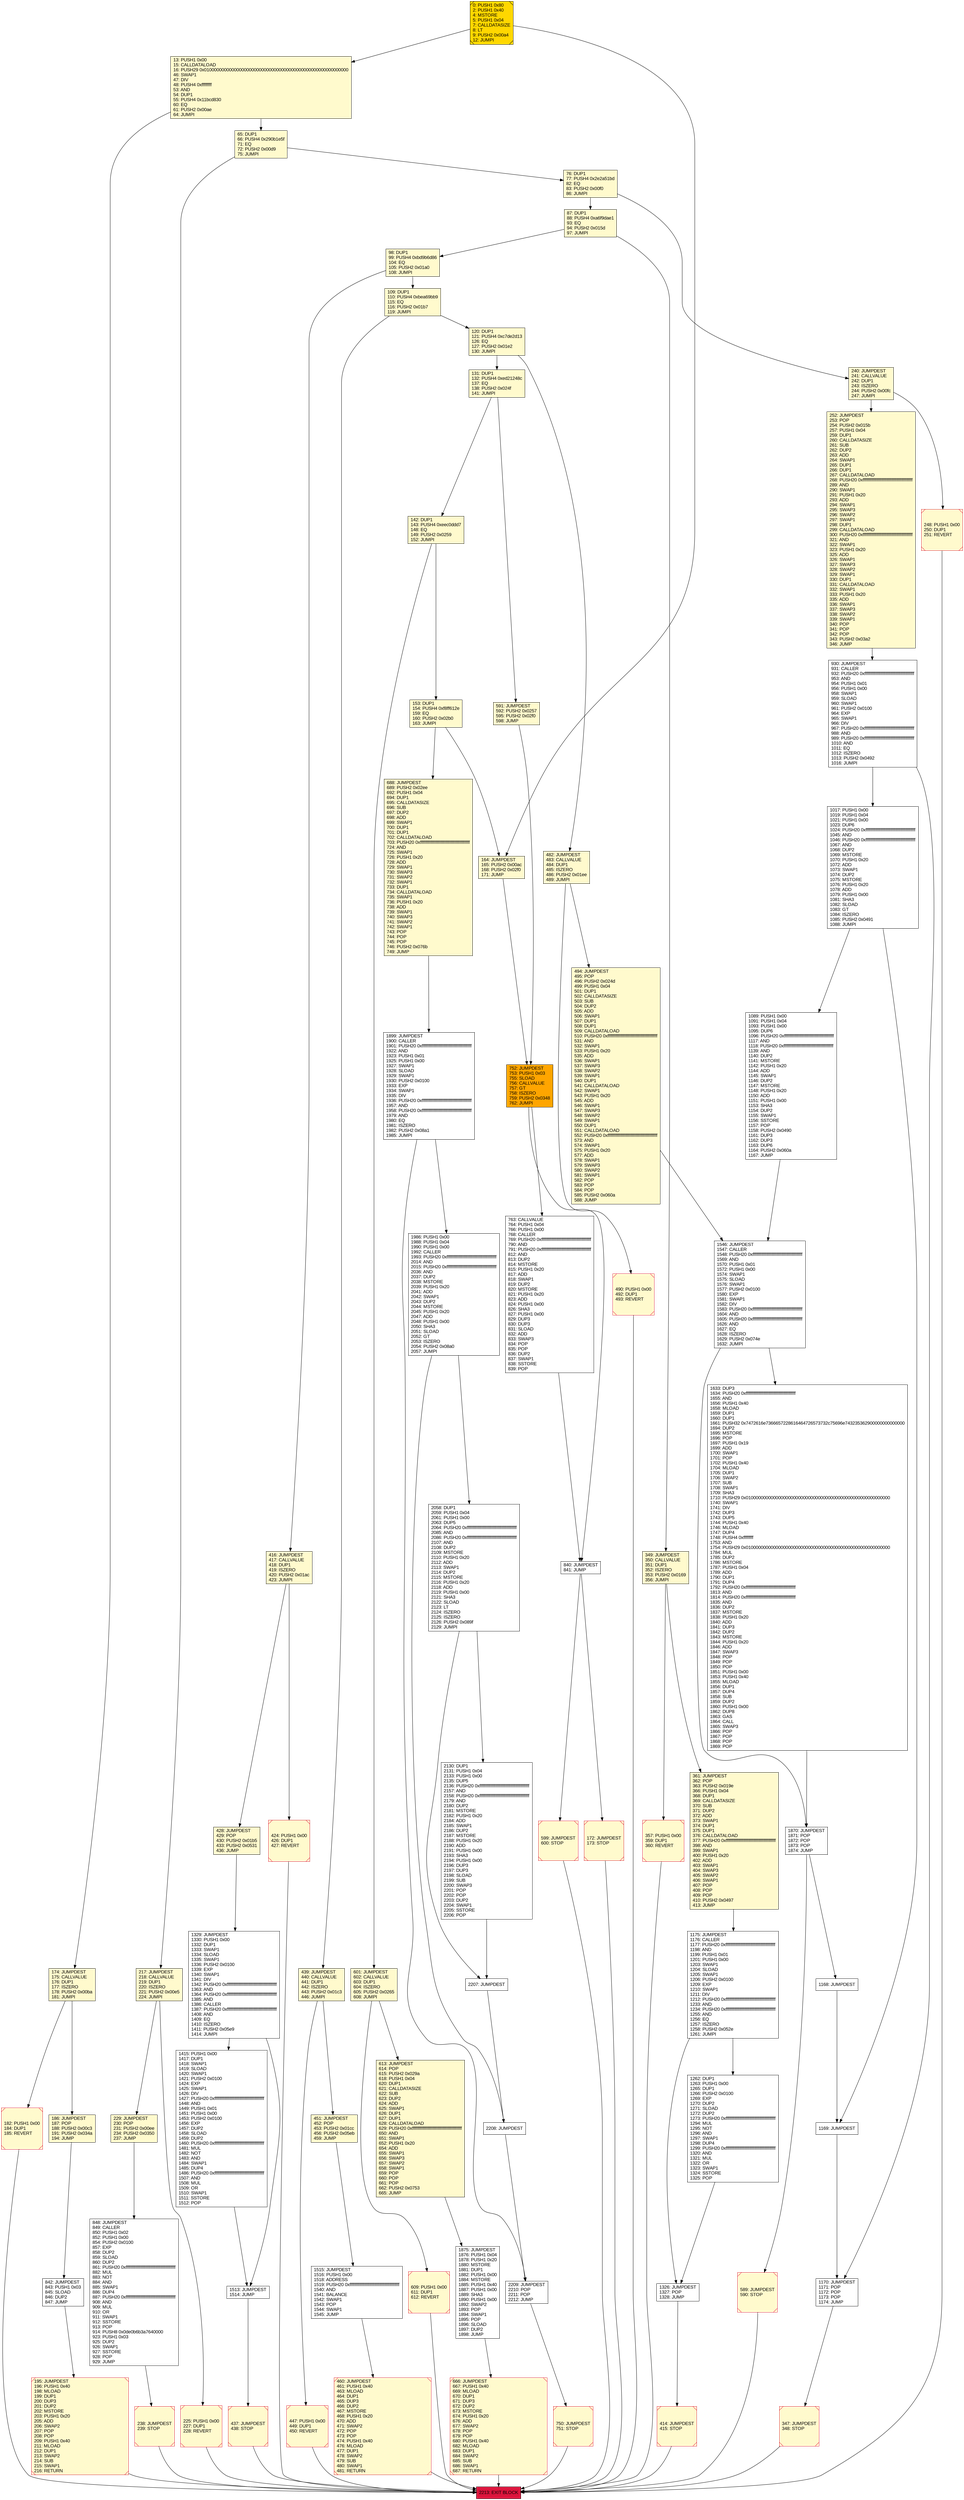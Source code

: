 digraph G {
bgcolor=transparent rankdir=UD;
node [shape=box style=filled color=black fillcolor=white fontname=arial fontcolor=black];
591 [label="591: JUMPDEST\l592: PUSH2 0x0257\l595: PUSH2 0x02f0\l598: JUMP\l" fillcolor=lemonchiffon ];
1633 [label="1633: DUP3\l1634: PUSH20 0xffffffffffffffffffffffffffffffffffffffff\l1655: AND\l1656: PUSH1 0x40\l1658: MLOAD\l1659: DUP1\l1660: DUP1\l1661: PUSH32 0x7472616e7366657228616464726573732c75696e743235362900000000000000\l1694: DUP2\l1695: MSTORE\l1696: POP\l1697: PUSH1 0x19\l1699: ADD\l1700: SWAP1\l1701: POP\l1702: PUSH1 0x40\l1704: MLOAD\l1705: DUP1\l1706: SWAP2\l1707: SUB\l1708: SWAP1\l1709: SHA3\l1710: PUSH29 0x0100000000000000000000000000000000000000000000000000000000\l1740: SWAP1\l1741: DIV\l1742: DUP3\l1743: DUP5\l1744: PUSH1 0x40\l1746: MLOAD\l1747: DUP4\l1748: PUSH4 0xffffffff\l1753: AND\l1754: PUSH29 0x0100000000000000000000000000000000000000000000000000000000\l1784: MUL\l1785: DUP2\l1786: MSTORE\l1787: PUSH1 0x04\l1789: ADD\l1790: DUP1\l1791: DUP4\l1792: PUSH20 0xffffffffffffffffffffffffffffffffffffffff\l1813: AND\l1814: PUSH20 0xffffffffffffffffffffffffffffffffffffffff\l1835: AND\l1836: DUP2\l1837: MSTORE\l1838: PUSH1 0x20\l1840: ADD\l1841: DUP3\l1842: DUP2\l1843: MSTORE\l1844: PUSH1 0x20\l1846: ADD\l1847: SWAP3\l1848: POP\l1849: POP\l1850: POP\l1851: PUSH1 0x00\l1853: PUSH1 0x40\l1855: MLOAD\l1856: DUP1\l1857: DUP4\l1858: SUB\l1859: DUP2\l1860: PUSH1 0x00\l1862: DUP8\l1863: GAS\l1864: CALL\l1865: SWAP3\l1866: POP\l1867: POP\l1868: POP\l1869: POP\l" ];
763 [label="763: CALLVALUE\l764: PUSH1 0x04\l766: PUSH1 0x00\l768: CALLER\l769: PUSH20 0xffffffffffffffffffffffffffffffffffffffff\l790: AND\l791: PUSH20 0xffffffffffffffffffffffffffffffffffffffff\l812: AND\l813: DUP2\l814: MSTORE\l815: PUSH1 0x20\l817: ADD\l818: SWAP1\l819: DUP2\l820: MSTORE\l821: PUSH1 0x20\l823: ADD\l824: PUSH1 0x00\l826: SHA3\l827: PUSH1 0x00\l829: DUP3\l830: DUP3\l831: SLOAD\l832: ADD\l833: SWAP3\l834: POP\l835: POP\l836: DUP2\l837: SWAP1\l838: SSTORE\l839: POP\l" ];
424 [label="424: PUSH1 0x00\l426: DUP1\l427: REVERT\l" fillcolor=lemonchiffon shape=Msquare color=crimson ];
1875 [label="1875: JUMPDEST\l1876: PUSH1 0x04\l1878: PUSH1 0x20\l1880: MSTORE\l1881: DUP1\l1882: PUSH1 0x00\l1884: MSTORE\l1885: PUSH1 0x40\l1887: PUSH1 0x00\l1889: SHA3\l1890: PUSH1 0x00\l1892: SWAP2\l1893: POP\l1894: SWAP1\l1895: POP\l1896: SLOAD\l1897: DUP2\l1898: JUMP\l" ];
1326 [label="1326: JUMPDEST\l1327: POP\l1328: JUMP\l" ];
13 [label="13: PUSH1 0x00\l15: CALLDATALOAD\l16: PUSH29 0x0100000000000000000000000000000000000000000000000000000000\l46: SWAP1\l47: DIV\l48: PUSH4 0xffffffff\l53: AND\l54: DUP1\l55: PUSH4 0x11bcd830\l60: EQ\l61: PUSH2 0x00ae\l64: JUMPI\l" fillcolor=lemonchiffon ];
414 [label="414: JUMPDEST\l415: STOP\l" fillcolor=lemonchiffon shape=Msquare color=crimson ];
613 [label="613: JUMPDEST\l614: POP\l615: PUSH2 0x029a\l618: PUSH1 0x04\l620: DUP1\l621: CALLDATASIZE\l622: SUB\l623: DUP2\l624: ADD\l625: SWAP1\l626: DUP1\l627: DUP1\l628: CALLDATALOAD\l629: PUSH20 0xffffffffffffffffffffffffffffffffffffffff\l650: AND\l651: SWAP1\l652: PUSH1 0x20\l654: ADD\l655: SWAP1\l656: SWAP3\l657: SWAP2\l658: SWAP1\l659: POP\l660: POP\l661: POP\l662: PUSH2 0x0753\l665: JUMP\l" fillcolor=lemonchiffon ];
1089 [label="1089: PUSH1 0x00\l1091: PUSH1 0x04\l1093: PUSH1 0x00\l1095: DUP6\l1096: PUSH20 0xffffffffffffffffffffffffffffffffffffffff\l1117: AND\l1118: PUSH20 0xffffffffffffffffffffffffffffffffffffffff\l1139: AND\l1140: DUP2\l1141: MSTORE\l1142: PUSH1 0x20\l1144: ADD\l1145: SWAP1\l1146: DUP2\l1147: MSTORE\l1148: PUSH1 0x20\l1150: ADD\l1151: PUSH1 0x00\l1153: SHA3\l1154: DUP2\l1155: SWAP1\l1156: SSTORE\l1157: POP\l1158: PUSH2 0x0490\l1161: DUP3\l1162: DUP3\l1163: DUP6\l1164: PUSH2 0x060a\l1167: JUMP\l" ];
217 [label="217: JUMPDEST\l218: CALLVALUE\l219: DUP1\l220: ISZERO\l221: PUSH2 0x00e5\l224: JUMPI\l" fillcolor=lemonchiffon ];
1899 [label="1899: JUMPDEST\l1900: CALLER\l1901: PUSH20 0xffffffffffffffffffffffffffffffffffffffff\l1922: AND\l1923: PUSH1 0x01\l1925: PUSH1 0x00\l1927: SWAP1\l1928: SLOAD\l1929: SWAP1\l1930: PUSH2 0x0100\l1933: EXP\l1934: SWAP1\l1935: DIV\l1936: PUSH20 0xffffffffffffffffffffffffffffffffffffffff\l1957: AND\l1958: PUSH20 0xffffffffffffffffffffffffffffffffffffffff\l1979: AND\l1980: EQ\l1981: ISZERO\l1982: PUSH2 0x08a1\l1985: JUMPI\l" ];
65 [label="65: DUP1\l66: PUSH4 0x290b1e5f\l71: EQ\l72: PUSH2 0x00d9\l75: JUMPI\l" fillcolor=lemonchiffon ];
240 [label="240: JUMPDEST\l241: CALLVALUE\l242: DUP1\l243: ISZERO\l244: PUSH2 0x00fc\l247: JUMPI\l" fillcolor=lemonchiffon ];
182 [label="182: PUSH1 0x00\l184: DUP1\l185: REVERT\l" fillcolor=lemonchiffon shape=Msquare color=crimson ];
447 [label="447: PUSH1 0x00\l449: DUP1\l450: REVERT\l" fillcolor=lemonchiffon shape=Msquare color=crimson ];
494 [label="494: JUMPDEST\l495: POP\l496: PUSH2 0x024d\l499: PUSH1 0x04\l501: DUP1\l502: CALLDATASIZE\l503: SUB\l504: DUP2\l505: ADD\l506: SWAP1\l507: DUP1\l508: DUP1\l509: CALLDATALOAD\l510: PUSH20 0xffffffffffffffffffffffffffffffffffffffff\l531: AND\l532: SWAP1\l533: PUSH1 0x20\l535: ADD\l536: SWAP1\l537: SWAP3\l538: SWAP2\l539: SWAP1\l540: DUP1\l541: CALLDATALOAD\l542: SWAP1\l543: PUSH1 0x20\l545: ADD\l546: SWAP1\l547: SWAP3\l548: SWAP2\l549: SWAP1\l550: DUP1\l551: CALLDATALOAD\l552: PUSH20 0xffffffffffffffffffffffffffffffffffffffff\l573: AND\l574: SWAP1\l575: PUSH1 0x20\l577: ADD\l578: SWAP1\l579: SWAP3\l580: SWAP2\l581: SWAP1\l582: POP\l583: POP\l584: POP\l585: PUSH2 0x060a\l588: JUMP\l" fillcolor=lemonchiffon ];
439 [label="439: JUMPDEST\l440: CALLVALUE\l441: DUP1\l442: ISZERO\l443: PUSH2 0x01c3\l446: JUMPI\l" fillcolor=lemonchiffon ];
437 [label="437: JUMPDEST\l438: STOP\l" fillcolor=lemonchiffon shape=Msquare color=crimson ];
252 [label="252: JUMPDEST\l253: POP\l254: PUSH2 0x015b\l257: PUSH1 0x04\l259: DUP1\l260: CALLDATASIZE\l261: SUB\l262: DUP2\l263: ADD\l264: SWAP1\l265: DUP1\l266: DUP1\l267: CALLDATALOAD\l268: PUSH20 0xffffffffffffffffffffffffffffffffffffffff\l289: AND\l290: SWAP1\l291: PUSH1 0x20\l293: ADD\l294: SWAP1\l295: SWAP3\l296: SWAP2\l297: SWAP1\l298: DUP1\l299: CALLDATALOAD\l300: PUSH20 0xffffffffffffffffffffffffffffffffffffffff\l321: AND\l322: SWAP1\l323: PUSH1 0x20\l325: ADD\l326: SWAP1\l327: SWAP3\l328: SWAP2\l329: SWAP1\l330: DUP1\l331: CALLDATALOAD\l332: SWAP1\l333: PUSH1 0x20\l335: ADD\l336: SWAP1\l337: SWAP3\l338: SWAP2\l339: SWAP1\l340: POP\l341: POP\l342: POP\l343: PUSH2 0x03a2\l346: JUMP\l" fillcolor=lemonchiffon ];
416 [label="416: JUMPDEST\l417: CALLVALUE\l418: DUP1\l419: ISZERO\l420: PUSH2 0x01ac\l423: JUMPI\l" fillcolor=lemonchiffon ];
2213 [label="2213: EXIT BLOCK\l" fillcolor=crimson ];
1986 [label="1986: PUSH1 0x00\l1988: PUSH1 0x04\l1990: PUSH1 0x00\l1992: CALLER\l1993: PUSH20 0xffffffffffffffffffffffffffffffffffffffff\l2014: AND\l2015: PUSH20 0xffffffffffffffffffffffffffffffffffffffff\l2036: AND\l2037: DUP2\l2038: MSTORE\l2039: PUSH1 0x20\l2041: ADD\l2042: SWAP1\l2043: DUP2\l2044: MSTORE\l2045: PUSH1 0x20\l2047: ADD\l2048: PUSH1 0x00\l2050: SHA3\l2051: SLOAD\l2052: GT\l2053: ISZERO\l2054: PUSH2 0x08a0\l2057: JUMPI\l" ];
1017 [label="1017: PUSH1 0x00\l1019: PUSH1 0x04\l1021: PUSH1 0x00\l1023: DUP6\l1024: PUSH20 0xffffffffffffffffffffffffffffffffffffffff\l1045: AND\l1046: PUSH20 0xffffffffffffffffffffffffffffffffffffffff\l1067: AND\l1068: DUP2\l1069: MSTORE\l1070: PUSH1 0x20\l1072: ADD\l1073: SWAP1\l1074: DUP2\l1075: MSTORE\l1076: PUSH1 0x20\l1078: ADD\l1079: PUSH1 0x00\l1081: SHA3\l1082: SLOAD\l1083: GT\l1084: ISZERO\l1085: PUSH2 0x0491\l1088: JUMPI\l" ];
666 [label="666: JUMPDEST\l667: PUSH1 0x40\l669: MLOAD\l670: DUP1\l671: DUP3\l672: DUP2\l673: MSTORE\l674: PUSH1 0x20\l676: ADD\l677: SWAP2\l678: POP\l679: POP\l680: PUSH1 0x40\l682: MLOAD\l683: DUP1\l684: SWAP2\l685: SUB\l686: SWAP1\l687: RETURN\l" fillcolor=lemonchiffon shape=Msquare color=crimson ];
186 [label="186: JUMPDEST\l187: POP\l188: PUSH2 0x00c3\l191: PUSH2 0x034a\l194: JUMP\l" fillcolor=lemonchiffon ];
1870 [label="1870: JUMPDEST\l1871: POP\l1872: POP\l1873: POP\l1874: JUMP\l" ];
752 [label="752: JUMPDEST\l753: PUSH1 0x03\l755: SLOAD\l756: CALLVALUE\l757: GT\l758: ISZERO\l759: PUSH2 0x0348\l762: JUMPI\l" fillcolor=orange ];
451 [label="451: JUMPDEST\l452: POP\l453: PUSH2 0x01cc\l456: PUSH2 0x05eb\l459: JUMP\l" fillcolor=lemonchiffon ];
142 [label="142: DUP1\l143: PUSH4 0xeec0ddd7\l148: EQ\l149: PUSH2 0x0259\l152: JUMPI\l" fillcolor=lemonchiffon ];
172 [label="172: JUMPDEST\l173: STOP\l" fillcolor=lemonchiffon shape=Msquare color=crimson ];
2130 [label="2130: DUP1\l2131: PUSH1 0x04\l2133: PUSH1 0x00\l2135: DUP5\l2136: PUSH20 0xffffffffffffffffffffffffffffffffffffffff\l2157: AND\l2158: PUSH20 0xffffffffffffffffffffffffffffffffffffffff\l2179: AND\l2180: DUP2\l2181: MSTORE\l2182: PUSH1 0x20\l2184: ADD\l2185: SWAP1\l2186: DUP2\l2187: MSTORE\l2188: PUSH1 0x20\l2190: ADD\l2191: PUSH1 0x00\l2193: SHA3\l2194: PUSH1 0x00\l2196: DUP3\l2197: DUP3\l2198: SLOAD\l2199: SUB\l2200: SWAP3\l2201: POP\l2202: POP\l2203: DUP2\l2204: SWAP1\l2205: SSTORE\l2206: POP\l" ];
601 [label="601: JUMPDEST\l602: CALLVALUE\l603: DUP1\l604: ISZERO\l605: PUSH2 0x0265\l608: JUMPI\l" fillcolor=lemonchiffon ];
1415 [label="1415: PUSH1 0x00\l1417: DUP1\l1418: SWAP1\l1419: SLOAD\l1420: SWAP1\l1421: PUSH2 0x0100\l1424: EXP\l1425: SWAP1\l1426: DIV\l1427: PUSH20 0xffffffffffffffffffffffffffffffffffffffff\l1448: AND\l1449: PUSH1 0x01\l1451: PUSH1 0x00\l1453: PUSH2 0x0100\l1456: EXP\l1457: DUP2\l1458: SLOAD\l1459: DUP2\l1460: PUSH20 0xffffffffffffffffffffffffffffffffffffffff\l1481: MUL\l1482: NOT\l1483: AND\l1484: SWAP1\l1485: DUP4\l1486: PUSH20 0xffffffffffffffffffffffffffffffffffffffff\l1507: AND\l1508: MUL\l1509: OR\l1510: SWAP1\l1511: SSTORE\l1512: POP\l" ];
361 [label="361: JUMPDEST\l362: POP\l363: PUSH2 0x019e\l366: PUSH1 0x04\l368: DUP1\l369: CALLDATASIZE\l370: SUB\l371: DUP2\l372: ADD\l373: SWAP1\l374: DUP1\l375: DUP1\l376: CALLDATALOAD\l377: PUSH20 0xffffffffffffffffffffffffffffffffffffffff\l398: AND\l399: SWAP1\l400: PUSH1 0x20\l402: ADD\l403: SWAP1\l404: SWAP3\l405: SWAP2\l406: SWAP1\l407: POP\l408: POP\l409: POP\l410: PUSH2 0x0497\l413: JUMP\l" fillcolor=lemonchiffon ];
225 [label="225: PUSH1 0x00\l227: DUP1\l228: REVERT\l" fillcolor=lemonchiffon shape=Msquare color=crimson ];
609 [label="609: PUSH1 0x00\l611: DUP1\l612: REVERT\l" fillcolor=lemonchiffon shape=Msquare color=crimson ];
848 [label="848: JUMPDEST\l849: CALLER\l850: PUSH1 0x02\l852: PUSH1 0x00\l854: PUSH2 0x0100\l857: EXP\l858: DUP2\l859: SLOAD\l860: DUP2\l861: PUSH20 0xffffffffffffffffffffffffffffffffffffffff\l882: MUL\l883: NOT\l884: AND\l885: SWAP1\l886: DUP4\l887: PUSH20 0xffffffffffffffffffffffffffffffffffffffff\l908: AND\l909: MUL\l910: OR\l911: SWAP1\l912: SSTORE\l913: POP\l914: PUSH8 0x0de0b6b3a7640000\l923: PUSH1 0x03\l925: DUP2\l926: SWAP1\l927: SSTORE\l928: POP\l929: JUMP\l" ];
599 [label="599: JUMPDEST\l600: STOP\l" fillcolor=lemonchiffon shape=Msquare color=crimson ];
164 [label="164: JUMPDEST\l165: PUSH2 0x00ac\l168: PUSH2 0x02f0\l171: JUMP\l" fillcolor=lemonchiffon ];
357 [label="357: PUSH1 0x00\l359: DUP1\l360: REVERT\l" fillcolor=lemonchiffon shape=Msquare color=crimson ];
2058 [label="2058: DUP1\l2059: PUSH1 0x04\l2061: PUSH1 0x00\l2063: DUP5\l2064: PUSH20 0xffffffffffffffffffffffffffffffffffffffff\l2085: AND\l2086: PUSH20 0xffffffffffffffffffffffffffffffffffffffff\l2107: AND\l2108: DUP2\l2109: MSTORE\l2110: PUSH1 0x20\l2112: ADD\l2113: SWAP1\l2114: DUP2\l2115: MSTORE\l2116: PUSH1 0x20\l2118: ADD\l2119: PUSH1 0x00\l2121: SHA3\l2122: SLOAD\l2123: LT\l2124: ISZERO\l2125: ISZERO\l2126: PUSH2 0x089f\l2129: JUMPI\l" ];
174 [label="174: JUMPDEST\l175: CALLVALUE\l176: DUP1\l177: ISZERO\l178: PUSH2 0x00ba\l181: JUMPI\l" fillcolor=lemonchiffon ];
490 [label="490: PUSH1 0x00\l492: DUP1\l493: REVERT\l" fillcolor=lemonchiffon shape=Msquare color=crimson ];
76 [label="76: DUP1\l77: PUSH4 0x2e2a51bd\l82: EQ\l83: PUSH2 0x00f0\l86: JUMPI\l" fillcolor=lemonchiffon ];
349 [label="349: JUMPDEST\l350: CALLVALUE\l351: DUP1\l352: ISZERO\l353: PUSH2 0x0169\l356: JUMPI\l" fillcolor=lemonchiffon ];
120 [label="120: DUP1\l121: PUSH4 0xc7de2d13\l126: EQ\l127: PUSH2 0x01e2\l130: JUMPI\l" fillcolor=lemonchiffon ];
1546 [label="1546: JUMPDEST\l1547: CALLER\l1548: PUSH20 0xffffffffffffffffffffffffffffffffffffffff\l1569: AND\l1570: PUSH1 0x01\l1572: PUSH1 0x00\l1574: SWAP1\l1575: SLOAD\l1576: SWAP1\l1577: PUSH2 0x0100\l1580: EXP\l1581: SWAP1\l1582: DIV\l1583: PUSH20 0xffffffffffffffffffffffffffffffffffffffff\l1604: AND\l1605: PUSH20 0xffffffffffffffffffffffffffffffffffffffff\l1626: AND\l1627: EQ\l1628: ISZERO\l1629: PUSH2 0x074e\l1632: JUMPI\l" ];
347 [label="347: JUMPDEST\l348: STOP\l" fillcolor=lemonchiffon shape=Msquare color=crimson ];
1515 [label="1515: JUMPDEST\l1516: PUSH1 0x00\l1518: ADDRESS\l1519: PUSH20 0xffffffffffffffffffffffffffffffffffffffff\l1540: AND\l1541: BALANCE\l1542: SWAP1\l1543: POP\l1544: SWAP1\l1545: JUMP\l" ];
428 [label="428: JUMPDEST\l429: POP\l430: PUSH2 0x01b5\l433: PUSH2 0x0531\l436: JUMP\l" fillcolor=lemonchiffon ];
2207 [label="2207: JUMPDEST\l" ];
87 [label="87: DUP1\l88: PUSH4 0xa6f9dae1\l93: EQ\l94: PUSH2 0x015d\l97: JUMPI\l" fillcolor=lemonchiffon ];
0 [label="0: PUSH1 0x80\l2: PUSH1 0x40\l4: MSTORE\l5: PUSH1 0x04\l7: CALLDATASIZE\l8: LT\l9: PUSH2 0x00a4\l12: JUMPI\l" fillcolor=lemonchiffon shape=Msquare fillcolor=gold ];
248 [label="248: PUSH1 0x00\l250: DUP1\l251: REVERT\l" fillcolor=lemonchiffon shape=Msquare color=crimson ];
589 [label="589: JUMPDEST\l590: STOP\l" fillcolor=lemonchiffon shape=Msquare color=crimson ];
131 [label="131: DUP1\l132: PUSH4 0xed21248c\l137: EQ\l138: PUSH2 0x024f\l141: JUMPI\l" fillcolor=lemonchiffon ];
1169 [label="1169: JUMPDEST\l" ];
1168 [label="1168: JUMPDEST\l" ];
1513 [label="1513: JUMPDEST\l1514: JUMP\l" ];
153 [label="153: DUP1\l154: PUSH4 0xf8ff612e\l159: EQ\l160: PUSH2 0x02b0\l163: JUMPI\l" fillcolor=lemonchiffon ];
229 [label="229: JUMPDEST\l230: POP\l231: PUSH2 0x00ee\l234: PUSH2 0x0350\l237: JUMP\l" fillcolor=lemonchiffon ];
1329 [label="1329: JUMPDEST\l1330: PUSH1 0x00\l1332: DUP1\l1333: SWAP1\l1334: SLOAD\l1335: SWAP1\l1336: PUSH2 0x0100\l1339: EXP\l1340: SWAP1\l1341: DIV\l1342: PUSH20 0xffffffffffffffffffffffffffffffffffffffff\l1363: AND\l1364: PUSH20 0xffffffffffffffffffffffffffffffffffffffff\l1385: AND\l1386: CALLER\l1387: PUSH20 0xffffffffffffffffffffffffffffffffffffffff\l1408: AND\l1409: EQ\l1410: ISZERO\l1411: PUSH2 0x05e9\l1414: JUMPI\l" ];
2209 [label="2209: JUMPDEST\l2210: POP\l2211: POP\l2212: JUMP\l" ];
842 [label="842: JUMPDEST\l843: PUSH1 0x03\l845: SLOAD\l846: DUP2\l847: JUMP\l" ];
2208 [label="2208: JUMPDEST\l" ];
98 [label="98: DUP1\l99: PUSH4 0xbd9b6d86\l104: EQ\l105: PUSH2 0x01a0\l108: JUMPI\l" fillcolor=lemonchiffon ];
195 [label="195: JUMPDEST\l196: PUSH1 0x40\l198: MLOAD\l199: DUP1\l200: DUP3\l201: DUP2\l202: MSTORE\l203: PUSH1 0x20\l205: ADD\l206: SWAP2\l207: POP\l208: POP\l209: PUSH1 0x40\l211: MLOAD\l212: DUP1\l213: SWAP2\l214: SUB\l215: SWAP1\l216: RETURN\l" fillcolor=lemonchiffon shape=Msquare color=crimson ];
1175 [label="1175: JUMPDEST\l1176: CALLER\l1177: PUSH20 0xffffffffffffffffffffffffffffffffffffffff\l1198: AND\l1199: PUSH1 0x01\l1201: PUSH1 0x00\l1203: SWAP1\l1204: SLOAD\l1205: SWAP1\l1206: PUSH2 0x0100\l1209: EXP\l1210: SWAP1\l1211: DIV\l1212: PUSH20 0xffffffffffffffffffffffffffffffffffffffff\l1233: AND\l1234: PUSH20 0xffffffffffffffffffffffffffffffffffffffff\l1255: AND\l1256: EQ\l1257: ISZERO\l1258: PUSH2 0x052e\l1261: JUMPI\l" ];
1170 [label="1170: JUMPDEST\l1171: POP\l1172: POP\l1173: POP\l1174: JUMP\l" ];
1262 [label="1262: DUP1\l1263: PUSH1 0x00\l1265: DUP1\l1266: PUSH2 0x0100\l1269: EXP\l1270: DUP2\l1271: SLOAD\l1272: DUP2\l1273: PUSH20 0xffffffffffffffffffffffffffffffffffffffff\l1294: MUL\l1295: NOT\l1296: AND\l1297: SWAP1\l1298: DUP4\l1299: PUSH20 0xffffffffffffffffffffffffffffffffffffffff\l1320: AND\l1321: MUL\l1322: OR\l1323: SWAP1\l1324: SSTORE\l1325: POP\l" ];
688 [label="688: JUMPDEST\l689: PUSH2 0x02ee\l692: PUSH1 0x04\l694: DUP1\l695: CALLDATASIZE\l696: SUB\l697: DUP2\l698: ADD\l699: SWAP1\l700: DUP1\l701: DUP1\l702: CALLDATALOAD\l703: PUSH20 0xffffffffffffffffffffffffffffffffffffffff\l724: AND\l725: SWAP1\l726: PUSH1 0x20\l728: ADD\l729: SWAP1\l730: SWAP3\l731: SWAP2\l732: SWAP1\l733: DUP1\l734: CALLDATALOAD\l735: SWAP1\l736: PUSH1 0x20\l738: ADD\l739: SWAP1\l740: SWAP3\l741: SWAP2\l742: SWAP1\l743: POP\l744: POP\l745: POP\l746: PUSH2 0x076b\l749: JUMP\l" fillcolor=lemonchiffon ];
109 [label="109: DUP1\l110: PUSH4 0xbea69bb9\l115: EQ\l116: PUSH2 0x01b7\l119: JUMPI\l" fillcolor=lemonchiffon ];
482 [label="482: JUMPDEST\l483: CALLVALUE\l484: DUP1\l485: ISZERO\l486: PUSH2 0x01ee\l489: JUMPI\l" fillcolor=lemonchiffon ];
238 [label="238: JUMPDEST\l239: STOP\l" fillcolor=lemonchiffon shape=Msquare color=crimson ];
750 [label="750: JUMPDEST\l751: STOP\l" fillcolor=lemonchiffon shape=Msquare color=crimson ];
930 [label="930: JUMPDEST\l931: CALLER\l932: PUSH20 0xffffffffffffffffffffffffffffffffffffffff\l953: AND\l954: PUSH1 0x01\l956: PUSH1 0x00\l958: SWAP1\l959: SLOAD\l960: SWAP1\l961: PUSH2 0x0100\l964: EXP\l965: SWAP1\l966: DIV\l967: PUSH20 0xffffffffffffffffffffffffffffffffffffffff\l988: AND\l989: PUSH20 0xffffffffffffffffffffffffffffffffffffffff\l1010: AND\l1011: EQ\l1012: ISZERO\l1013: PUSH2 0x0492\l1016: JUMPI\l" ];
460 [label="460: JUMPDEST\l461: PUSH1 0x40\l463: MLOAD\l464: DUP1\l465: DUP3\l466: DUP2\l467: MSTORE\l468: PUSH1 0x20\l470: ADD\l471: SWAP2\l472: POP\l473: POP\l474: PUSH1 0x40\l476: MLOAD\l477: DUP1\l478: SWAP2\l479: SUB\l480: SWAP1\l481: RETURN\l" fillcolor=lemonchiffon shape=Msquare color=crimson ];
840 [label="840: JUMPDEST\l841: JUMP\l" ];
1168 -> 1169;
1175 -> 1262;
613 -> 1875;
1326 -> 414;
349 -> 357;
98 -> 109;
142 -> 601;
153 -> 688;
87 -> 349;
65 -> 217;
229 -> 848;
153 -> 164;
87 -> 98;
1899 -> 1986;
1017 -> 1089;
1515 -> 460;
1169 -> 1170;
752 -> 763;
109 -> 120;
120 -> 482;
591 -> 752;
848 -> 238;
1329 -> 1513;
439 -> 447;
2207 -> 2208;
840 -> 172;
240 -> 248;
217 -> 225;
98 -> 416;
76 -> 240;
65 -> 76;
252 -> 930;
1329 -> 1415;
174 -> 182;
357 -> 2213;
1546 -> 1870;
1986 -> 2058;
1415 -> 1513;
174 -> 186;
609 -> 2213;
1899 -> 2209;
599 -> 2213;
347 -> 2213;
2130 -> 2207;
131 -> 142;
217 -> 229;
164 -> 752;
349 -> 361;
1870 -> 589;
688 -> 1899;
1262 -> 1326;
1017 -> 1169;
1175 -> 1326;
589 -> 2213;
437 -> 2213;
2208 -> 2209;
666 -> 2213;
930 -> 1170;
2209 -> 750;
2058 -> 2207;
439 -> 451;
120 -> 131;
13 -> 65;
76 -> 87;
0 -> 164;
172 -> 2213;
842 -> 195;
1875 -> 666;
424 -> 2213;
416 -> 424;
1633 -> 1870;
414 -> 2213;
482 -> 490;
182 -> 2213;
601 -> 613;
240 -> 252;
428 -> 1329;
447 -> 2213;
840 -> 599;
1170 -> 347;
1089 -> 1546;
186 -> 842;
13 -> 174;
1986 -> 2208;
752 -> 840;
361 -> 1175;
1546 -> 1633;
494 -> 1546;
0 -> 13;
195 -> 2213;
142 -> 153;
131 -> 591;
930 -> 1017;
109 -> 439;
460 -> 2213;
238 -> 2213;
750 -> 2213;
451 -> 1515;
482 -> 494;
225 -> 2213;
490 -> 2213;
1870 -> 1168;
416 -> 428;
763 -> 840;
601 -> 609;
248 -> 2213;
2058 -> 2130;
1513 -> 437;
}